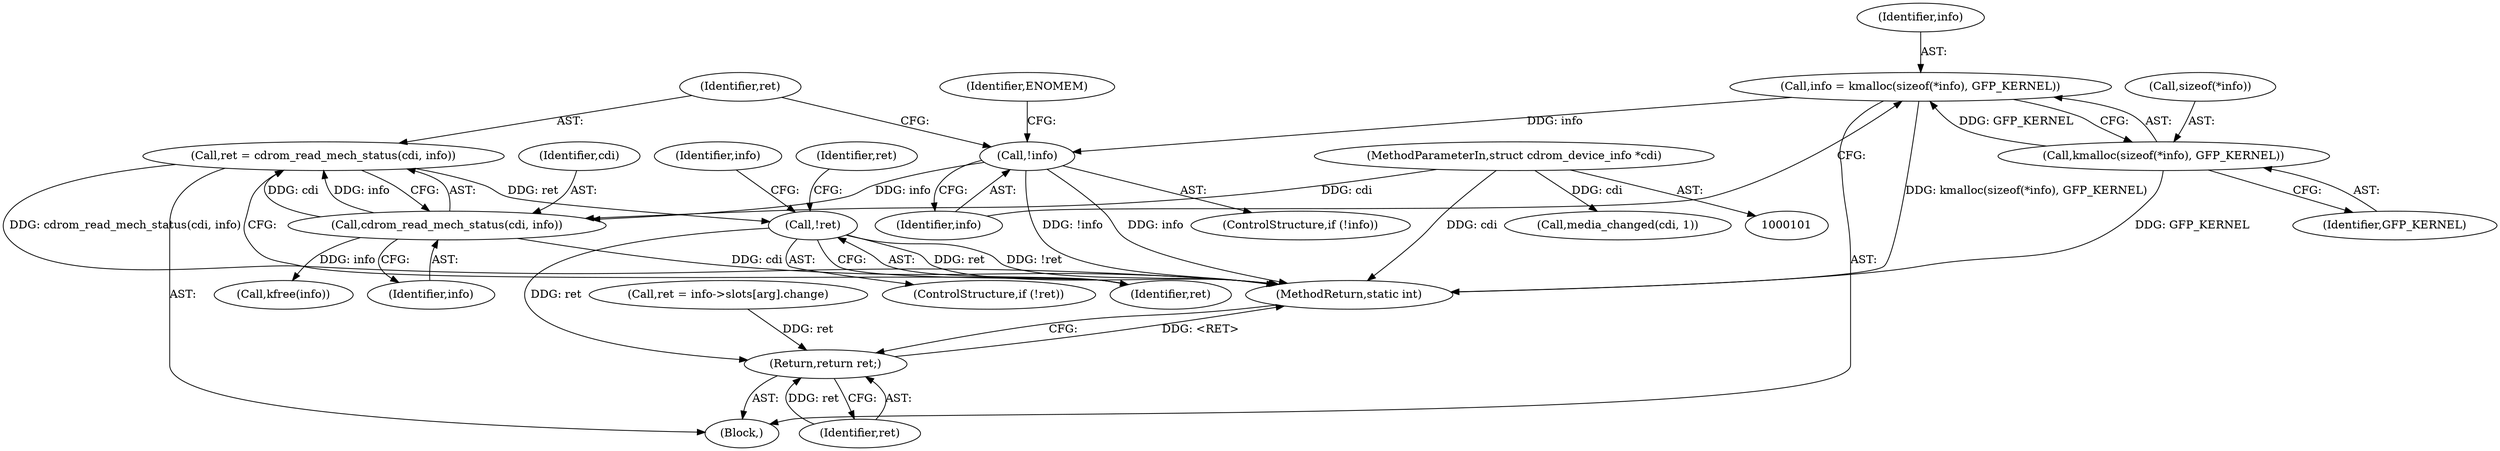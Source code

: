 digraph "0_linux_9de4ee40547fd315d4a0ed1dd15a2fa3559ad707@API" {
"1000151" [label="(Call,ret = cdrom_read_mech_status(cdi, info))"];
"1000153" [label="(Call,cdrom_read_mech_status(cdi, info))"];
"1000102" [label="(MethodParameterIn,struct cdrom_device_info *cdi)"];
"1000146" [label="(Call,!info)"];
"1000138" [label="(Call,info = kmalloc(sizeof(*info), GFP_KERNEL))"];
"1000140" [label="(Call,kmalloc(sizeof(*info), GFP_KERNEL))"];
"1000157" [label="(Call,!ret)"];
"1000170" [label="(Return,return ret;)"];
"1000154" [label="(Identifier,cdi)"];
"1000168" [label="(Call,kfree(info))"];
"1000138" [label="(Call,info = kmalloc(sizeof(*info), GFP_KERNEL))"];
"1000155" [label="(Identifier,info)"];
"1000169" [label="(Identifier,info)"];
"1000139" [label="(Identifier,info)"];
"1000170" [label="(Return,return ret;)"];
"1000171" [label="(Identifier,ret)"];
"1000152" [label="(Identifier,ret)"];
"1000159" [label="(Call,ret = info->slots[arg].change)"];
"1000140" [label="(Call,kmalloc(sizeof(*info), GFP_KERNEL))"];
"1000145" [label="(ControlStructure,if (!info))"];
"1000151" [label="(Call,ret = cdrom_read_mech_status(cdi, info))"];
"1000104" [label="(Block,)"];
"1000153" [label="(Call,cdrom_read_mech_status(cdi, info))"];
"1000144" [label="(Identifier,GFP_KERNEL)"];
"1000150" [label="(Identifier,ENOMEM)"];
"1000160" [label="(Identifier,ret)"];
"1000146" [label="(Call,!info)"];
"1000141" [label="(Call,sizeof(*info))"];
"1000156" [label="(ControlStructure,if (!ret))"];
"1000158" [label="(Identifier,ret)"];
"1000147" [label="(Identifier,info)"];
"1000126" [label="(Call,media_changed(cdi, 1))"];
"1000157" [label="(Call,!ret)"];
"1000102" [label="(MethodParameterIn,struct cdrom_device_info *cdi)"];
"1000172" [label="(MethodReturn,static int)"];
"1000151" -> "1000104"  [label="AST: "];
"1000151" -> "1000153"  [label="CFG: "];
"1000152" -> "1000151"  [label="AST: "];
"1000153" -> "1000151"  [label="AST: "];
"1000158" -> "1000151"  [label="CFG: "];
"1000151" -> "1000172"  [label="DDG: cdrom_read_mech_status(cdi, info)"];
"1000153" -> "1000151"  [label="DDG: cdi"];
"1000153" -> "1000151"  [label="DDG: info"];
"1000151" -> "1000157"  [label="DDG: ret"];
"1000153" -> "1000155"  [label="CFG: "];
"1000154" -> "1000153"  [label="AST: "];
"1000155" -> "1000153"  [label="AST: "];
"1000153" -> "1000172"  [label="DDG: cdi"];
"1000102" -> "1000153"  [label="DDG: cdi"];
"1000146" -> "1000153"  [label="DDG: info"];
"1000153" -> "1000168"  [label="DDG: info"];
"1000102" -> "1000101"  [label="AST: "];
"1000102" -> "1000172"  [label="DDG: cdi"];
"1000102" -> "1000126"  [label="DDG: cdi"];
"1000146" -> "1000145"  [label="AST: "];
"1000146" -> "1000147"  [label="CFG: "];
"1000147" -> "1000146"  [label="AST: "];
"1000150" -> "1000146"  [label="CFG: "];
"1000152" -> "1000146"  [label="CFG: "];
"1000146" -> "1000172"  [label="DDG: !info"];
"1000146" -> "1000172"  [label="DDG: info"];
"1000138" -> "1000146"  [label="DDG: info"];
"1000138" -> "1000104"  [label="AST: "];
"1000138" -> "1000140"  [label="CFG: "];
"1000139" -> "1000138"  [label="AST: "];
"1000140" -> "1000138"  [label="AST: "];
"1000147" -> "1000138"  [label="CFG: "];
"1000138" -> "1000172"  [label="DDG: kmalloc(sizeof(*info), GFP_KERNEL)"];
"1000140" -> "1000138"  [label="DDG: GFP_KERNEL"];
"1000140" -> "1000144"  [label="CFG: "];
"1000141" -> "1000140"  [label="AST: "];
"1000144" -> "1000140"  [label="AST: "];
"1000140" -> "1000172"  [label="DDG: GFP_KERNEL"];
"1000157" -> "1000156"  [label="AST: "];
"1000157" -> "1000158"  [label="CFG: "];
"1000158" -> "1000157"  [label="AST: "];
"1000160" -> "1000157"  [label="CFG: "];
"1000169" -> "1000157"  [label="CFG: "];
"1000157" -> "1000172"  [label="DDG: !ret"];
"1000157" -> "1000172"  [label="DDG: ret"];
"1000157" -> "1000170"  [label="DDG: ret"];
"1000170" -> "1000104"  [label="AST: "];
"1000170" -> "1000171"  [label="CFG: "];
"1000171" -> "1000170"  [label="AST: "];
"1000172" -> "1000170"  [label="CFG: "];
"1000170" -> "1000172"  [label="DDG: <RET>"];
"1000171" -> "1000170"  [label="DDG: ret"];
"1000159" -> "1000170"  [label="DDG: ret"];
}
